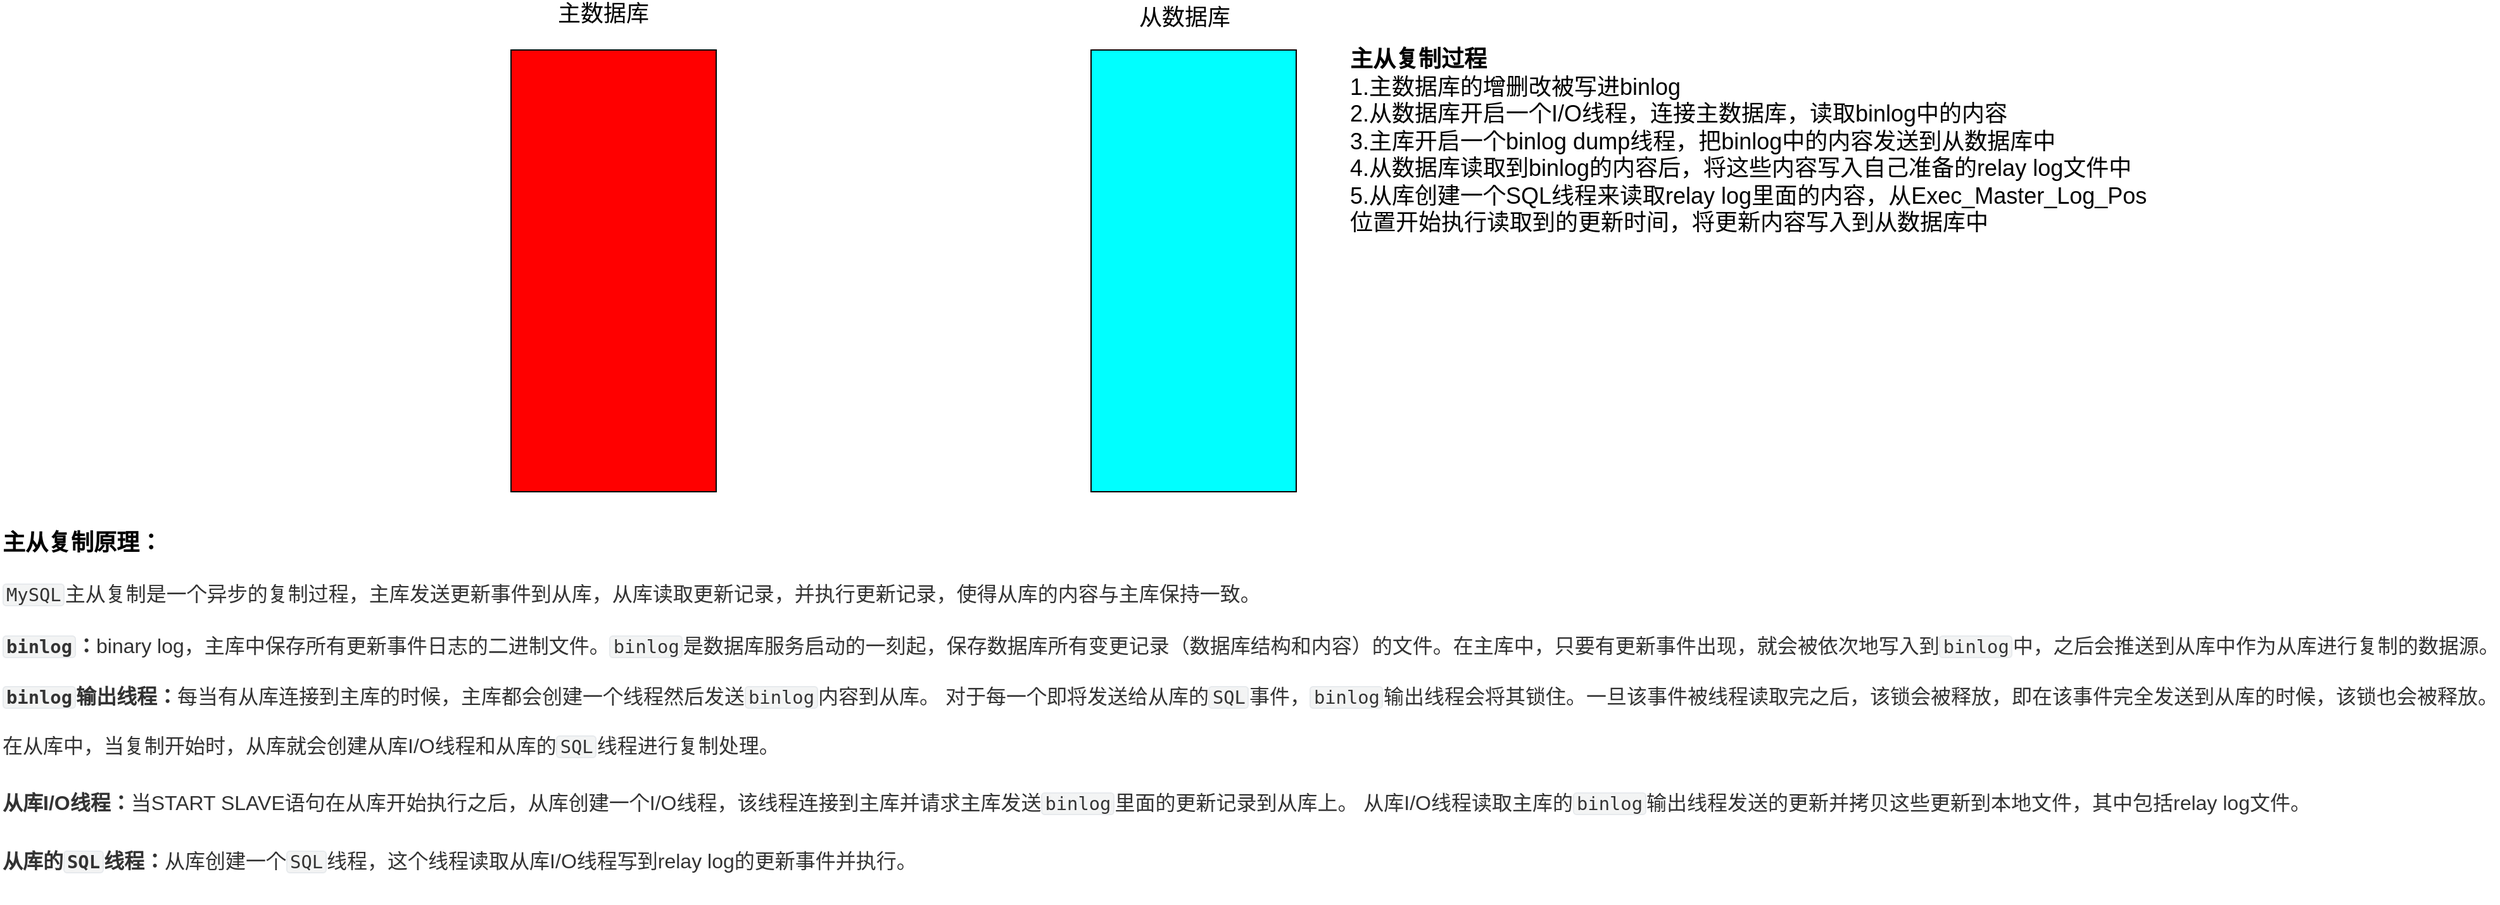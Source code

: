 <mxfile version="17.4.5" type="github">
  <diagram id="gOCs9G8yZbeJZupKCtmQ" name="第 1 页">
    <mxGraphModel dx="2673" dy="676" grid="0" gridSize="10" guides="1" tooltips="1" connect="1" arrows="1" fold="1" page="1" pageScale="1" pageWidth="1169" pageHeight="827" math="0" shadow="0">
      <root>
        <mxCell id="0" />
        <mxCell id="1" parent="0" />
        <mxCell id="gkDo0cn3cFIqRiVGT_lP-3" value="" style="rounded=0;whiteSpace=wrap;html=1;rotation=90;fillColor=#FF0000;" vertex="1" parent="1">
          <mxGeometry x="33" y="246" width="349" height="162" as="geometry" />
        </mxCell>
        <mxCell id="gkDo0cn3cFIqRiVGT_lP-5" value="" style="rounded=0;whiteSpace=wrap;html=1;rotation=90;fillColor=#00FFFF;" vertex="1" parent="1">
          <mxGeometry x="491" y="246" width="349" height="162" as="geometry" />
        </mxCell>
        <mxCell id="gkDo0cn3cFIqRiVGT_lP-6" value="&lt;font style=&quot;font-size: 18px&quot;&gt;主数据库&lt;/font&gt;" style="text;html=1;align=center;verticalAlign=middle;resizable=0;points=[];autosize=1;strokeColor=none;fillColor=none;" vertex="1" parent="1">
          <mxGeometry x="158" y="114" width="82" height="20" as="geometry" />
        </mxCell>
        <mxCell id="gkDo0cn3cFIqRiVGT_lP-7" value="&lt;font style=&quot;font-size: 18px&quot;&gt;从数据库&lt;/font&gt;" style="text;html=1;align=center;verticalAlign=middle;resizable=0;points=[];autosize=1;strokeColor=none;fillColor=none;" vertex="1" parent="1">
          <mxGeometry x="617" y="117" width="82" height="20" as="geometry" />
        </mxCell>
        <mxCell id="gkDo0cn3cFIqRiVGT_lP-8" value="&lt;div align=&quot;left&quot;&gt;&lt;b&gt;主从复制过程&lt;/b&gt;&lt;br&gt;&lt;/div&gt;&lt;div align=&quot;left&quot;&gt;1.主数据库的增删改被写进binlog&lt;/div&gt;&lt;div align=&quot;left&quot;&gt;2.从数据库开启一个I/O线程，连接主数据库，读取binlog中的内容&lt;/div&gt;&lt;div align=&quot;left&quot;&gt;3.主库开启一个binlog dump线程，把binlog中的内容发送到从数据库中&lt;/div&gt;&lt;div align=&quot;left&quot;&gt;4.从数据库读取到binlog的内容后，将这些内容写入自己准备的relay log文件中&lt;/div&gt;&lt;div align=&quot;left&quot;&gt;5.从库创建一个SQL线程来读取relay log里面的内容，从Exec_Master_Log_Pos位置开始执行读取到的更新时间，将更新内容写入到从数据库中&lt;br&gt;&lt;/div&gt;" style="text;html=1;strokeColor=none;fillColor=none;align=center;verticalAlign=middle;whiteSpace=wrap;rounded=0;fontSize=18;" vertex="1" parent="1">
          <mxGeometry x="788" y="153" width="634" height="144" as="geometry" />
        </mxCell>
        <mxCell id="gkDo0cn3cFIqRiVGT_lP-9" value="&lt;div align=&quot;left&quot;&gt;&lt;pre&gt;&lt;b&gt;&lt;font style=&quot;font-size: 18px&quot; face=&quot;Helvetica&quot;&gt;主从复制原理：&lt;/font&gt;&lt;/b&gt;&lt;/pre&gt;&lt;/div&gt;&lt;div align=&quot;left&quot;&gt;&lt;pre&gt;&lt;font face=&quot;Helvetica&quot;&gt;&lt;span spellcheck=&quot;false&quot; class=&quot;md-expand&quot; style=&quot;box-sizing: border-box ; color: rgb(51 , 51 , 51) ; font-size: 16px ; font-style: normal ; font-weight: 400 ; letter-spacing: normal ; text-indent: 0px ; text-transform: none ; word-spacing: 0px ; background-color: rgb(255 , 255 , 255)&quot;&gt;&lt;code style=&quot;box-sizing: border-box ; text-align: left ; border: 1px solid rgb(231 , 234 , 237) ; background-color: rgb(243 , 244 , 244) ; border-radius: 3px ; padding: 0px 2px ; font-size: 0.9em&quot;&gt;MySQL&lt;/code&gt;&lt;/span&gt;&lt;span class=&quot;md-plain md-expand&quot; style=&quot;box-sizing: border-box ; color: rgb(51 , 51 , 51) ; font-size: 16px ; font-style: normal ; font-weight: 400 ; letter-spacing: normal ; text-indent: 0px ; text-transform: none ; word-spacing: 0px ; background-color: rgb(255 , 255 , 255)&quot;&gt;主从复制是一个异步的复制过程，主库发送更新事件到从库，从库读取更新记录，并执行更新记录，使得从库的内容与主库保持一致。&lt;/span&gt;&lt;/font&gt;&lt;/pre&gt;&lt;/div&gt;&lt;div align=&quot;left&quot;&gt;&lt;pre&gt;&lt;font size=&quot;3&quot; face=&quot;Helvetica&quot;&gt;&lt;span class=&quot;md-expand&quot; style=&quot;box-sizing: border-box ; color: rgb(51 , 51 , 51) ; font-size: 16px ; font-style: normal ; font-weight: 400 ; letter-spacing: normal ; text-indent: 0px ; text-transform: none ; word-spacing: 0px ; background-color: rgb(255 , 255 , 255)&quot;&gt;&lt;strong style=&quot;box-sizing: border-box&quot;&gt;&lt;span spellcheck=&quot;false&quot; style=&quot;box-sizing: border-box&quot;&gt;&lt;code style=&quot;box-sizing: border-box ; text-align: left ; border: 1px solid rgb(231 , 234 , 237) ; background-color: rgb(243 , 244 , 244) ; border-radius: 3px ; padding: 0px 2px ; font-size: 0.9em&quot;&gt;binlog&lt;/code&gt;&lt;/span&gt;&lt;span class=&quot;md-plain&quot; style=&quot;box-sizing: border-box&quot;&gt;：&lt;/span&gt;&lt;/strong&gt;&lt;/span&gt;&lt;span class=&quot;md-plain&quot; style=&quot;box-sizing: border-box ; color: rgb(51 , 51 , 51) ; font-size: 16px ; font-style: normal ; font-weight: 400 ; letter-spacing: normal ; text-indent: 0px ; text-transform: none ; word-spacing: 0px ; background-color: rgb(255 , 255 , 255)&quot;&gt;binary log，主库中保存所有更新事件日志的二进制文件。&lt;/span&gt;&lt;span spellcheck=&quot;false&quot; style=&quot;box-sizing: border-box ; color: rgb(51 , 51 , 51) ; font-size: 16px ; font-style: normal ; font-weight: 400 ; letter-spacing: normal ; text-indent: 0px ; text-transform: none ; word-spacing: 0px ; background-color: rgb(255 , 255 , 255)&quot;&gt;&lt;code style=&quot;box-sizing: border-box ; text-align: left ; border: 1px solid rgb(231 , 234 , 237) ; background-color: rgb(243 , 244 , 244) ; border-radius: 3px ; padding: 0px 2px ; font-size: 0.9em&quot;&gt;binlog&lt;/code&gt;&lt;/span&gt;&lt;span class=&quot;md-plain&quot; style=&quot;box-sizing: border-box ; color: rgb(51 , 51 , 51) ; font-size: 16px ; font-style: normal ; font-weight: 400 ; letter-spacing: normal ; text-indent: 0px ; text-transform: none ; word-spacing: 0px ; background-color: rgb(255 , 255 , 255)&quot;&gt;是数据库服务启动的一刻起，保存数据库所有变更记录（数据库结构和内容）的文件。在主库中，只要有更新事件出现，就会被依次地写入到&lt;/span&gt;&lt;span spellcheck=&quot;false&quot; style=&quot;box-sizing: border-box ; color: rgb(51 , 51 , 51) ; font-size: 16px ; font-style: normal ; font-weight: 400 ; letter-spacing: normal ; text-indent: 0px ; text-transform: none ; word-spacing: 0px ; background-color: rgb(255 , 255 , 255)&quot;&gt;&lt;code style=&quot;box-sizing: border-box ; text-align: left ; border: 1px solid rgb(231 , 234 , 237) ; background-color: rgb(243 , 244 , 244) ; border-radius: 3px ; padding: 0px 2px ; font-size: 0.9em&quot;&gt;binlog&lt;/code&gt;&lt;/span&gt;&lt;span class=&quot;md-plain md-expand&quot; style=&quot;box-sizing: border-box ; color: rgb(51 , 51 , 51) ; font-size: 16px ; font-style: normal ; font-weight: 400 ; letter-spacing: normal ; text-indent: 0px ; text-transform: none ; word-spacing: 0px ; background-color: rgb(255 , 255 , 255)&quot;&gt;中，之后会推送到从库中作为从库进行复制的数据源。&lt;/span&gt;&lt;/font&gt;&lt;/pre&gt;&lt;/div&gt;&lt;div align=&quot;left&quot;&gt;&lt;pre&gt;&lt;font size=&quot;3&quot; face=&quot;Helvetica&quot;&gt;&lt;span class=&quot;md-expand&quot; style=&quot;box-sizing: border-box ; color: rgb(51 , 51 , 51) ; font-size: 16px ; font-style: normal ; font-weight: 400 ; letter-spacing: normal ; text-indent: 0px ; text-transform: none ; word-spacing: 0px ; background-color: rgb(255 , 255 , 255)&quot;&gt;&lt;strong style=&quot;box-sizing: border-box&quot;&gt;&lt;span spellcheck=&quot;false&quot; style=&quot;box-sizing: border-box&quot;&gt;&lt;code style=&quot;box-sizing: border-box ; text-align: left ; border: 1px solid rgb(231 , 234 , 237) ; background-color: rgb(243 , 244 , 244) ; border-radius: 3px ; padding: 0px 2px ; font-size: 0.9em&quot;&gt;binlog&lt;/code&gt;&lt;/span&gt;&lt;span class=&quot;md-plain&quot; style=&quot;box-sizing: border-box&quot;&gt;输出线程：&lt;/span&gt;&lt;/strong&gt;&lt;/span&gt;&lt;span class=&quot;md-plain&quot; style=&quot;box-sizing: border-box ; color: rgb(51 , 51 , 51) ; font-size: 16px ; font-style: normal ; font-weight: 400 ; letter-spacing: normal ; text-indent: 0px ; text-transform: none ; word-spacing: 0px ; background-color: rgb(255 , 255 , 255)&quot;&gt;每当有从库连接到主库的时候，主库都会创建一个线程然后发送&lt;/span&gt;&lt;span spellcheck=&quot;false&quot; style=&quot;box-sizing: border-box ; color: rgb(51 , 51 , 51) ; font-size: 16px ; font-style: normal ; font-weight: 400 ; letter-spacing: normal ; text-indent: 0px ; text-transform: none ; word-spacing: 0px ; background-color: rgb(255 , 255 , 255)&quot;&gt;&lt;code style=&quot;box-sizing: border-box ; text-align: left ; border: 1px solid rgb(231 , 234 , 237) ; background-color: rgb(243 , 244 , 244) ; border-radius: 3px ; padding: 0px 2px ; font-size: 0.9em&quot;&gt;binlog&lt;/code&gt;&lt;/span&gt;&lt;span class=&quot;md-plain&quot; style=&quot;box-sizing: border-box ; color: rgb(51 , 51 , 51) ; font-size: 16px ; font-style: normal ; font-weight: 400 ; letter-spacing: normal ; text-indent: 0px ; text-transform: none ; word-spacing: 0px ; background-color: rgb(255 , 255 , 255)&quot;&gt;内容到从库。 对于每一个即将发送给从库的&lt;/span&gt;&lt;span spellcheck=&quot;false&quot; style=&quot;box-sizing: border-box ; color: rgb(51 , 51 , 51) ; font-size: 16px ; font-style: normal ; font-weight: 400 ; letter-spacing: normal ; text-indent: 0px ; text-transform: none ; word-spacing: 0px ; background-color: rgb(255 , 255 , 255)&quot;&gt;&lt;code style=&quot;box-sizing: border-box ; text-align: left ; border: 1px solid rgb(231 , 234 , 237) ; background-color: rgb(243 , 244 , 244) ; border-radius: 3px ; padding: 0px 2px ; font-size: 0.9em&quot;&gt;SQL&lt;/code&gt;&lt;/span&gt;&lt;span class=&quot;md-plain&quot; style=&quot;box-sizing: border-box ; color: rgb(51 , 51 , 51) ; font-size: 16px ; font-style: normal ; font-weight: 400 ; letter-spacing: normal ; text-indent: 0px ; text-transform: none ; word-spacing: 0px ; background-color: rgb(255 , 255 , 255)&quot;&gt;事件，&lt;/span&gt;&lt;span spellcheck=&quot;false&quot; style=&quot;box-sizing: border-box ; color: rgb(51 , 51 , 51) ; font-size: 16px ; font-style: normal ; font-weight: 400 ; letter-spacing: normal ; text-indent: 0px ; text-transform: none ; word-spacing: 0px ; background-color: rgb(255 , 255 , 255)&quot;&gt;&lt;code style=&quot;box-sizing: border-box ; text-align: left ; border: 1px solid rgb(231 , 234 , 237) ; background-color: rgb(243 , 244 , 244) ; border-radius: 3px ; padding: 0px 2px ; font-size: 0.9em&quot;&gt;binlog&lt;/code&gt;&lt;/span&gt;&lt;span class=&quot;md-plain md-expand&quot; style=&quot;box-sizing: border-box ; color: rgb(51 , 51 , 51) ; font-size: 16px ; font-style: normal ; font-weight: 400 ; letter-spacing: normal ; text-indent: 0px ; text-transform: none ; word-spacing: 0px ; background-color: rgb(255 , 255 , 255)&quot;&gt;输出线程会将其锁住。一旦该事件被线程读取完之后，该锁会被释放，即在该事件完全发送到从库的时候，该锁也会被释放。&lt;/span&gt;&lt;span class=&quot;md-plain md-expand&quot; style=&quot;box-sizing: border-box ; color: rgb(51 , 51 , 51) ; font-size: 16px ; font-style: normal ; font-weight: 400 ; letter-spacing: normal ; text-align: left ; text-indent: 0px ; text-transform: none ; word-spacing: 0px ; background-color: rgb(255 , 255 , 255)&quot;&gt;&lt;/span&gt;&lt;/font&gt;&lt;/pre&gt;&lt;/div&gt;&lt;div align=&quot;left&quot;&gt;&lt;pre&gt;&lt;font face=&quot;Helvetica&quot;&gt;&lt;span class=&quot;md-plain md-expand&quot; style=&quot;box-sizing: border-box ; color: rgb(51 , 51 , 51) ; font-size: 16px ; font-style: normal ; font-weight: 400 ; letter-spacing: normal ; text-indent: 0px ; text-transform: none ; word-spacing: 0px ; background-color: rgb(255 , 255 , 255)&quot;&gt;在从库中，当复制开始时，从库就会创建从库I/O线程和从库的&lt;/span&gt;&lt;span spellcheck=&quot;false&quot; style=&quot;box-sizing: border-box ; color: rgb(51 , 51 , 51) ; font-size: 16px ; font-style: normal ; font-weight: 400 ; letter-spacing: normal ; text-indent: 0px ; text-transform: none ; word-spacing: 0px ; background-color: rgb(255 , 255 , 255)&quot;&gt;&lt;code style=&quot;box-sizing: border-box ; text-align: left ; border: 1px solid rgb(231 , 234 , 237) ; background-color: rgb(243 , 244 , 244) ; border-radius: 3px ; padding: 0px 2px ; font-size: 0.9em&quot;&gt;SQL&lt;/code&gt;&lt;/span&gt;&lt;span class=&quot;md-plain md-expand&quot; style=&quot;box-sizing: border-box ; color: rgb(51 , 51 , 51) ; font-size: 16px ; font-style: normal ; font-weight: 400 ; letter-spacing: normal ; text-indent: 0px ; text-transform: none ; word-spacing: 0px ; background-color: rgb(255 , 255 , 255)&quot;&gt;线程进行复制处理。&lt;br&gt;&lt;br&gt;&lt;/span&gt;&lt;span class=&quot;md-expand&quot; style=&quot;box-sizing: border-box ; color: rgb(51 , 51 , 51) ; font-size: 16px ; font-style: normal ; font-weight: 400 ; letter-spacing: normal ; text-indent: 0px ; text-transform: none ; word-spacing: 0px ; background-color: rgb(255 , 255 , 255)&quot;&gt;&lt;strong style=&quot;box-sizing: border-box&quot;&gt;&lt;span class=&quot;md-plain&quot; style=&quot;box-sizing: border-box&quot;&gt;从库I/O线程：&lt;/span&gt;&lt;/strong&gt;&lt;/span&gt;&lt;span class=&quot;md-plain&quot; style=&quot;box-sizing: border-box ; color: rgb(51 , 51 , 51) ; font-size: 16px ; font-style: normal ; font-weight: 400 ; letter-spacing: normal ; text-indent: 0px ; text-transform: none ; word-spacing: 0px ; background-color: rgb(255 , 255 , 255)&quot;&gt;当START SLAVE语句在从库开始执行之后，从库创建一个I/O线程，该线程连接到主库并请求主库发送&lt;/span&gt;&lt;span spellcheck=&quot;false&quot; style=&quot;box-sizing: border-box ; color: rgb(51 , 51 , 51) ; font-size: 16px ; font-style: normal ; font-weight: 400 ; letter-spacing: normal ; text-indent: 0px ; text-transform: none ; word-spacing: 0px ; background-color: rgb(255 , 255 , 255)&quot;&gt;&lt;code style=&quot;box-sizing: border-box ; text-align: left ; border: 1px solid rgb(231 , 234 , 237) ; background-color: rgb(243 , 244 , 244) ; border-radius: 3px ; padding: 0px 2px ; font-size: 0.9em&quot;&gt;binlog&lt;/code&gt;&lt;/span&gt;&lt;span class=&quot;md-plain&quot; style=&quot;box-sizing: border-box ; color: rgb(51 , 51 , 51) ; font-size: 16px ; font-style: normal ; font-weight: 400 ; letter-spacing: normal ; text-indent: 0px ; text-transform: none ; word-spacing: 0px ; background-color: rgb(255 , 255 , 255)&quot;&gt;里面的更新记录到从库上。 从库I/O线程读取主库的&lt;/span&gt;&lt;span spellcheck=&quot;false&quot; style=&quot;box-sizing: border-box ; color: rgb(51 , 51 , 51) ; font-size: 16px ; font-style: normal ; font-weight: 400 ; letter-spacing: normal ; text-indent: 0px ; text-transform: none ; word-spacing: 0px ; background-color: rgb(255 , 255 , 255)&quot;&gt;&lt;code style=&quot;box-sizing: border-box ; text-align: left ; border: 1px solid rgb(231 , 234 , 237) ; background-color: rgb(243 , 244 , 244) ; border-radius: 3px ; padding: 0px 2px ; font-size: 0.9em&quot;&gt;binlog&lt;/code&gt;&lt;/span&gt;&lt;span class=&quot;md-plain md-expand&quot; style=&quot;box-sizing: border-box ; color: rgb(51 , 51 , 51) ; font-size: 16px ; font-style: normal ; font-weight: 400 ; letter-spacing: normal ; text-indent: 0px ; text-transform: none ; word-spacing: 0px ; background-color: rgb(255 , 255 , 255)&quot;&gt;输出线程发送的更新并拷贝这些更新到本地文件，其中包括relay log文件。&lt;br&gt;&lt;br&gt;&lt;/span&gt;&lt;span class=&quot;md-expand&quot; style=&quot;box-sizing: border-box ; color: rgb(51 , 51 , 51) ; font-size: 16px ; font-style: normal ; font-weight: 400 ; letter-spacing: normal ; text-indent: 0px ; text-transform: none ; word-spacing: 0px ; background-color: rgb(255 , 255 , 255)&quot;&gt;&lt;strong style=&quot;box-sizing: border-box&quot;&gt;&lt;span class=&quot;md-plain&quot; style=&quot;box-sizing: border-box&quot;&gt;从库的&lt;/span&gt;&lt;span spellcheck=&quot;false&quot; style=&quot;box-sizing: border-box&quot;&gt;&lt;code style=&quot;box-sizing: border-box ; text-align: left ; border: 1px solid rgb(231 , 234 , 237) ; background-color: rgb(243 , 244 , 244) ; border-radius: 3px ; padding: 0px 2px ; font-size: 0.9em&quot;&gt;SQL&lt;/code&gt;&lt;/span&gt;&lt;span class=&quot;md-plain&quot; style=&quot;box-sizing: border-box&quot;&gt;线程：&lt;/span&gt;&lt;/strong&gt;&lt;/span&gt;&lt;span class=&quot;md-plain&quot; style=&quot;box-sizing: border-box ; color: rgb(51 , 51 , 51) ; font-size: 16px ; font-style: normal ; font-weight: 400 ; letter-spacing: normal ; text-indent: 0px ; text-transform: none ; word-spacing: 0px ; background-color: rgb(255 , 255 , 255)&quot;&gt;从库创建一个&lt;/span&gt;&lt;span spellcheck=&quot;false&quot; style=&quot;box-sizing: border-box ; color: rgb(51 , 51 , 51) ; font-size: 16px ; font-style: normal ; font-weight: 400 ; letter-spacing: normal ; text-indent: 0px ; text-transform: none ; word-spacing: 0px ; background-color: rgb(255 , 255 , 255)&quot;&gt;&lt;code style=&quot;box-sizing: border-box ; text-align: left ; border: 1px solid rgb(231 , 234 , 237) ; background-color: rgb(243 , 244 , 244) ; border-radius: 3px ; padding: 0px 2px ; font-size: 0.9em&quot;&gt;SQL&lt;/code&gt;&lt;/span&gt;&lt;span class=&quot;md-plain md-expand&quot; style=&quot;box-sizing: border-box ; color: rgb(51 , 51 , 51) ; font-size: 16px ; font-style: normal ; font-weight: 400 ; letter-spacing: normal ; text-indent: 0px ; text-transform: none ; word-spacing: 0px ; background-color: rgb(255 , 255 , 255)&quot;&gt;线程，这个线程读取从库I/O线程写到relay log的更新事件并执行。&lt;/span&gt;&lt;/font&gt;&lt;span class=&quot;md-plain md-expand&quot; style=&quot;box-sizing: border-box ; color: rgb(51 , 51 , 51) ; font-family: &amp;#34;open sans&amp;#34; , &amp;#34;clear sans&amp;#34; , &amp;#34;helvetica neue&amp;#34; , &amp;#34;helvetica&amp;#34; , &amp;#34;arial&amp;#34; , sans-serif ; font-size: 16px ; font-style: normal ; font-weight: 400 ; letter-spacing: normal ; text-indent: 0px ; text-transform: none ; word-spacing: 0px ; background-color: rgb(255 , 255 , 255)&quot;&gt;&lt;/span&gt;&lt;span class=&quot;md-plain md-expand&quot; style=&quot;box-sizing: border-box ; color: rgb(51 , 51 , 51) ; font-family: &amp;#34;open sans&amp;#34; , &amp;#34;clear sans&amp;#34; , &amp;#34;helvetica neue&amp;#34; , &amp;#34;helvetica&amp;#34; , &amp;#34;arial&amp;#34; , sans-serif ; font-size: 16px ; font-style: normal ; font-weight: 400 ; letter-spacing: normal ; text-indent: 0px ; text-transform: none ; word-spacing: 0px ; background-color: rgb(255 , 255 , 255)&quot;&gt;&lt;/span&gt;&lt;font size=&quot;3&quot;&gt;&lt;span class=&quot;md-plain md-expand&quot; style=&quot;box-sizing: border-box ; color: rgb(51 , 51 , 51) ; font-family: &amp;#34;open sans&amp;#34; , &amp;#34;clear sans&amp;#34; , &amp;#34;helvetica neue&amp;#34; , &amp;#34;helvetica&amp;#34; , &amp;#34;arial&amp;#34; , sans-serif ; font-size: 16px ; font-style: normal ; font-weight: 400 ; letter-spacing: normal ; text-align: left ; text-indent: 0px ; text-transform: none ; word-spacing: 0px ; background-color: rgb(255 , 255 , 255)&quot;&gt;&lt;/span&gt;&lt;/font&gt;&lt;/pre&gt;&lt;/div&gt;" style="text;html=1;align=left;verticalAlign=middle;resizable=0;points=[];autosize=1;strokeColor=none;fillColor=none;fontSize=18;" vertex="1" parent="1">
          <mxGeometry x="-277" y="507" width="1955" height="320" as="geometry" />
        </mxCell>
      </root>
    </mxGraphModel>
  </diagram>
</mxfile>
